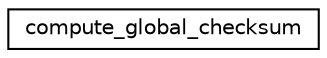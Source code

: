 digraph "Graphical Class Hierarchy"
{
 // INTERACTIVE_SVG=YES
 // LATEX_PDF_SIZE
  edge [fontname="Helvetica",fontsize="10",labelfontname="Helvetica",labelfontsize="10"];
  node [fontname="Helvetica",fontsize="10",shape=record];
  rankdir="LR";
  Node0 [label="compute_global_checksum",height=0.2,width=0.4,color="black", fillcolor="white", style="filled",URL="$interfacefms__netcdf__domain__io__mod_1_1compute__global__checksum.html",tooltip=" "];
}
